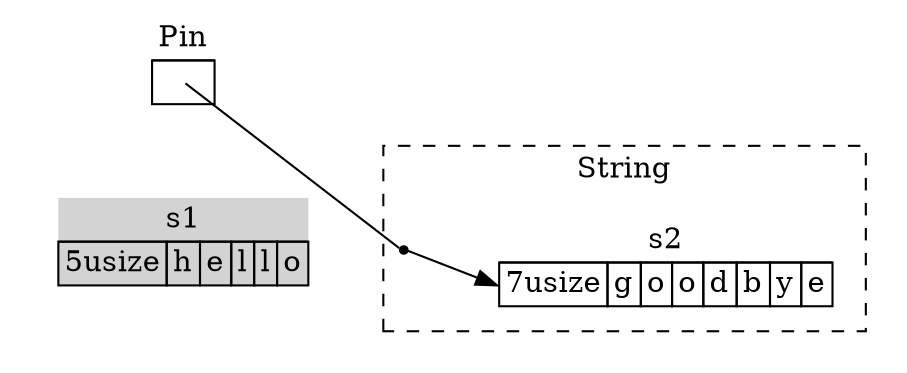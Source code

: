 digraph {
   rankdir = LR;
   overlap = false;
   dpi = 300.0;
   splines = false;
   cluster = true;
   newrank = true;
   outputorder = in;
   compound = true;
   labelloc = "c";
   
   node [shape = "plaintext";];
   
   pinned_box [label = <<table border="0" cellborder="1" cellspacing="0">
      <tr><td sides="B">Pin</td></tr>
      <tr><td port="source"> </td></tr>
      </table>>;];
   
   subgraph cluster_both {
      peripheries = 0;
      
      
      
      string1 [label = <<table border="0" cellborder="1" cellspacing="0" bgcolor="lightgray">
         <tr><td colspan="8" sides="B">s1</td></tr>
         <tr>
         <td port="target">5usize</td>
         <td>h</td>
         <td>e</td>
         <td>l</td>
         <td>l</td>
         <td>o</td>
         </tr>
         </table>>;];
      
      subgraph cluster_deref {
         style = dashed;
         label = "String";
         peripheries = 1;
         
         pin [shape = "point";];
         
         string2 [label = <<table border="0" cellborder="1" cellspacing="0">
            <tr><td colspan="8" sides="B">s2</td></tr>
            <tr>
            <td port="target">7usize</td>
            <td>g</td>
            <td>o</td>
            <td>o</td>
            <td>d</td>
            <td>b</td>
            <td>y</td>
            <td>e</td>
            </tr>
            </table>>;];
      }
   }
   
   edge [tailclip = false;];
   pinned_box -> pin [tailport = "source:c"; arrowhead = "none";];
   pin -> string2 [headport = "target";];
}